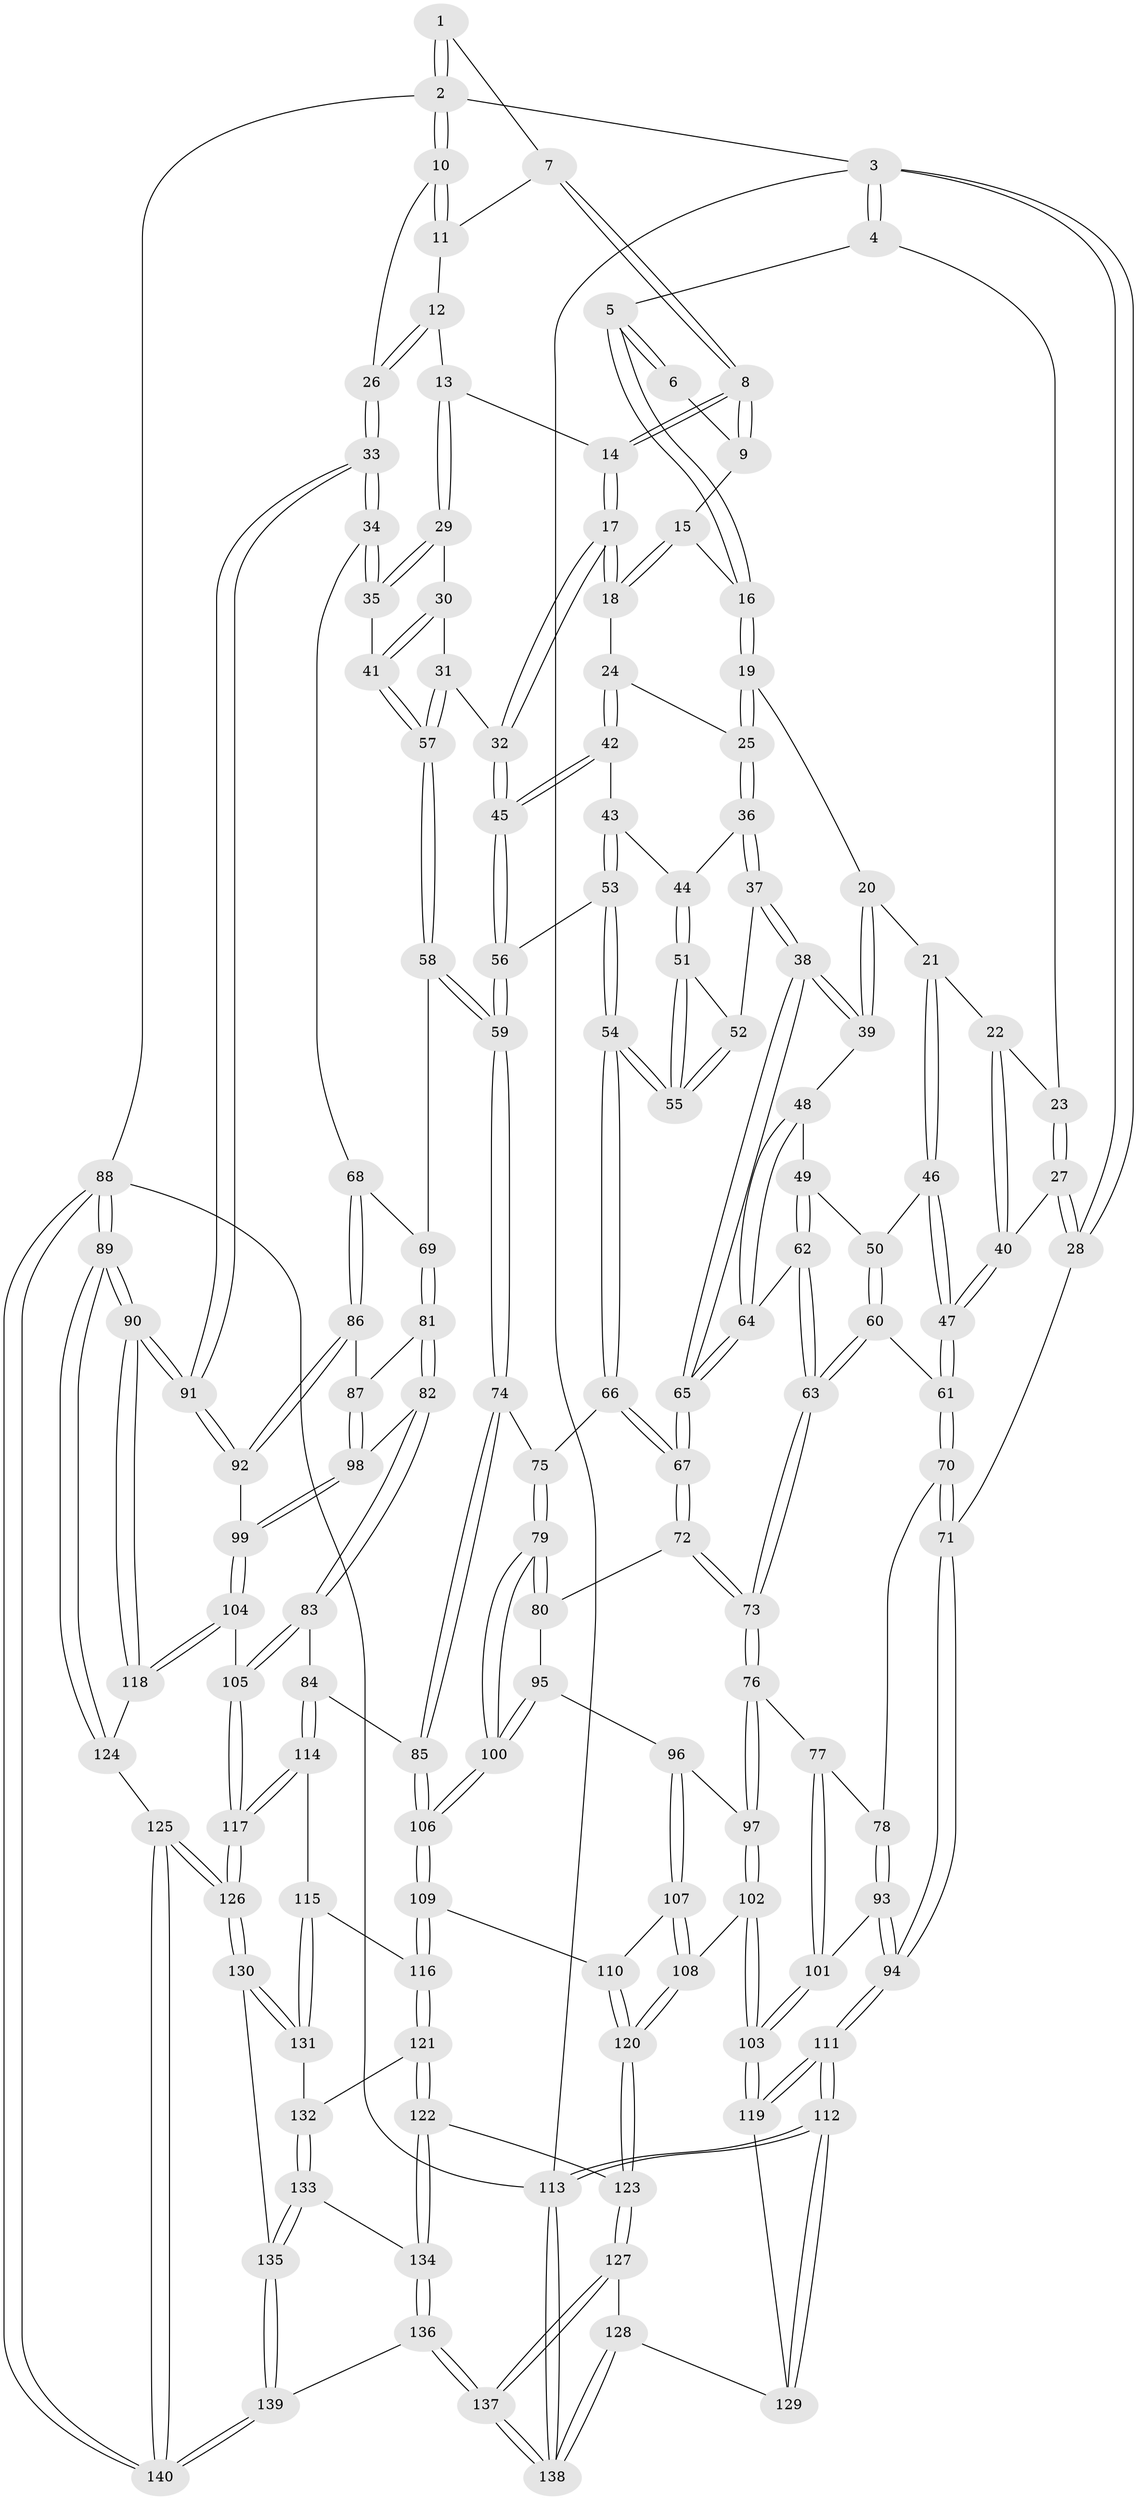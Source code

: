 // coarse degree distribution, {3: 0.11904761904761904, 5: 0.4880952380952381, 7: 0.03571428571428571, 4: 0.17857142857142858, 2: 0.03571428571428571, 6: 0.14285714285714285}
// Generated by graph-tools (version 1.1) at 2025/04/03/04/25 22:04:32]
// undirected, 140 vertices, 347 edges
graph export_dot {
graph [start="1"]
  node [color=gray90,style=filled];
  1 [pos="+0.8660407612006149+0"];
  2 [pos="+1+0"];
  3 [pos="+0+0"];
  4 [pos="+0+0"];
  5 [pos="+0.45370692496892545+0"];
  6 [pos="+0.617657241776329+0"];
  7 [pos="+0.8580277789805228+0"];
  8 [pos="+0.8147913743253319+0.07597437799643925"];
  9 [pos="+0.7346962881012902+0.06092842902247642"];
  10 [pos="+1+0.08032209311274709"];
  11 [pos="+0.9406584818418046+0.040286834043855246"];
  12 [pos="+0.8906257243618314+0.11821869870851062"];
  13 [pos="+0.8652808566134734+0.12402216064774454"];
  14 [pos="+0.8149720642737555+0.07641628545366662"];
  15 [pos="+0.7020203894396737+0.07151984155233822"];
  16 [pos="+0.4741018056226042+0"];
  17 [pos="+0.704070524543717+0.19396359991652087"];
  18 [pos="+0.659715083317916+0.17051578001644324"];
  19 [pos="+0.47381537927718853+0"];
  20 [pos="+0.40279148547995464+0.11048520925995424"];
  21 [pos="+0.22301985335350114+0.16078223821949886"];
  22 [pos="+0.16917221315624245+0.11178231162478708"];
  23 [pos="+0.13578146066122104+0.06425705421759556"];
  24 [pos="+0.6325884588195348+0.16905599849593772"];
  25 [pos="+0.5746721289296168+0.13642381561743971"];
  26 [pos="+1+0.17080732570558765"];
  27 [pos="+0.017113499786963818+0.272958096825403"];
  28 [pos="+0+0.36513171411055767"];
  29 [pos="+0.8635351987890246+0.15121286213871357"];
  30 [pos="+0.8109700532059831+0.20630625085266943"];
  31 [pos="+0.7264357354192441+0.22130107595788337"];
  32 [pos="+0.7168084542055511+0.2150509545500749"];
  33 [pos="+1+0.3063767637312947"];
  34 [pos="+1+0.31592498501802274"];
  35 [pos="+0.9237022041356805+0.26297622252379327"];
  36 [pos="+0.530852416902785+0.21597043250995335"];
  37 [pos="+0.440509188618071+0.259918025746386"];
  38 [pos="+0.43436561144669017+0.2595279766457697"];
  39 [pos="+0.40724861758208064+0.2313162576164797"];
  40 [pos="+0.10870598635820185+0.27194886462624074"];
  41 [pos="+0.8395669540842905+0.30485989646355016"];
  42 [pos="+0.6114439003389458+0.24477689662412028"];
  43 [pos="+0.595864708028589+0.2550173260246978"];
  44 [pos="+0.5575923413316219+0.2547923637170805"];
  45 [pos="+0.6547621364109092+0.30294548717754344"];
  46 [pos="+0.23665915676168978+0.21882903652102578"];
  47 [pos="+0.18258827393467417+0.30856468544793514"];
  48 [pos="+0.3738428163656504+0.24256117428680046"];
  49 [pos="+0.305860950188286+0.25343336856464566"];
  50 [pos="+0.301842340409878+0.25205975903041516"];
  51 [pos="+0.5517720834995045+0.274059737107409"];
  52 [pos="+0.46370589801737666+0.2744055582068582"];
  53 [pos="+0.5774949117699558+0.3720993018040559"];
  54 [pos="+0.5731760203848383+0.3736061423148782"];
  55 [pos="+0.5661595311627045+0.3631251115235535"];
  56 [pos="+0.6489605933357894+0.36073147915424486"];
  57 [pos="+0.7919044501543211+0.35816512315566146"];
  58 [pos="+0.7818763153758059+0.39743620304090593"];
  59 [pos="+0.7590651642280597+0.4098166355630388"];
  60 [pos="+0.22624797922690065+0.3827685141948328"];
  61 [pos="+0.19467286883310855+0.37255040444509135"];
  62 [pos="+0.309302824322742+0.3475488738316287"];
  63 [pos="+0.24222042320583026+0.3896736936705621"];
  64 [pos="+0.3336330038833097+0.3490921240520308"];
  65 [pos="+0.4116498048399929+0.37798169204427134"];
  66 [pos="+0.546829430911802+0.41033167767611234"];
  67 [pos="+0.42433252562198637+0.4145850788886021"];
  68 [pos="+0.9432409548449876+0.4055832827319095"];
  69 [pos="+0.8699182237484809+0.4334917842777086"];
  70 [pos="+0.10908486933607044+0.4359272245140026"];
  71 [pos="+0+0.431106518003267"];
  72 [pos="+0.39830643418916745+0.45798027987840423"];
  73 [pos="+0.31579053672361634+0.5020286978907397"];
  74 [pos="+0.7097725344746955+0.5412416622323489"];
  75 [pos="+0.5482370487142156+0.41570877377705856"];
  76 [pos="+0.30461425182141705+0.5315424741655199"];
  77 [pos="+0.21808344999824725+0.5613288166721899"];
  78 [pos="+0.1336685093125238+0.4745766634503426"];
  79 [pos="+0.5391354953898525+0.592812610008423"];
  80 [pos="+0.4253806123123979+0.48825528507850086"];
  81 [pos="+0.8902945346908587+0.4994682628173263"];
  82 [pos="+0.804008744826365+0.585100778751735"];
  83 [pos="+0.750964246037277+0.6021691755206026"];
  84 [pos="+0.712498998192105+0.5836926833179168"];
  85 [pos="+0.7052904030386861+0.5772224689620853"];
  86 [pos="+0.9703001109833329+0.5272511704451598"];
  87 [pos="+0.9210968592030683+0.5316596263553839"];
  88 [pos="+1+1"];
  89 [pos="+1+0.9744988700830934"];
  90 [pos="+1+0.761209445791837"];
  91 [pos="+1+0.518442784781752"];
  92 [pos="+1+0.5350733134068745"];
  93 [pos="+0.08844017513400419+0.6401702889472913"];
  94 [pos="+0+0.5742431404290133"];
  95 [pos="+0.42041113351024445+0.5870312761487524"];
  96 [pos="+0.34714530517777975+0.5923755223387387"];
  97 [pos="+0.33271323972486366+0.5801895723218414"];
  98 [pos="+0.9111261194078111+0.5987979020715327"];
  99 [pos="+0.9303799427594047+0.6387171322981949"];
  100 [pos="+0.5411650737227117+0.598679737018351"];
  101 [pos="+0.14995745637614585+0.6664884970556526"];
  102 [pos="+0.24996312104855464+0.725368722128677"];
  103 [pos="+0.17591913737132017+0.7253500106256093"];
  104 [pos="+0.9127622535301086+0.7147193955105813"];
  105 [pos="+0.8375747664441945+0.7246199230082994"];
  106 [pos="+0.5566736210343463+0.6197342845155728"];
  107 [pos="+0.36057467178706243+0.6243200306317451"];
  108 [pos="+0.3332723660420284+0.7551562265507537"];
  109 [pos="+0.5307435330312614+0.696131438424574"];
  110 [pos="+0.4799558916485441+0.704755400130215"];
  111 [pos="+0+0.797881637737279"];
  112 [pos="+0+1"];
  113 [pos="+0+1"];
  114 [pos="+0.6904082259713712+0.7784158927930255"];
  115 [pos="+0.6635913624903709+0.7860535564687623"];
  116 [pos="+0.5587299801476194+0.7577611097086198"];
  117 [pos="+0.787426205871834+0.7991176283246421"];
  118 [pos="+0.973518453622869+0.7574768102662368"];
  119 [pos="+0.15133390411465067+0.7906822659678627"];
  120 [pos="+0.3563403199510174+0.7756426763628221"];
  121 [pos="+0.553376388123738+0.7744949109170777"];
  122 [pos="+0.473301939926305+0.8691285832796939"];
  123 [pos="+0.3621674638514269+0.8624880497450657"];
  124 [pos="+0.9119715464709354+0.9119221414450321"];
  125 [pos="+0.839985388786089+0.9539160255998457"];
  126 [pos="+0.8160592069000622+0.9286367329099295"];
  127 [pos="+0.31985241450532376+0.9245272016494774"];
  128 [pos="+0.1991112659209824+0.8888428264818717"];
  129 [pos="+0.16297979082446257+0.8539173193294115"];
  130 [pos="+0.6854947362157927+0.9236763827807241"];
  131 [pos="+0.6625147320195707+0.8878725046783995"];
  132 [pos="+0.5872262865004009+0.8809379564285247"];
  133 [pos="+0.5717836067778778+0.9139970560042765"];
  134 [pos="+0.5120964278070402+0.940139853527713"];
  135 [pos="+0.6403126229675694+0.9707468014696207"];
  136 [pos="+0.46681567253308276+1"];
  137 [pos="+0.3896078748142136+1"];
  138 [pos="+0+1"];
  139 [pos="+0.5699827753552488+1"];
  140 [pos="+0.8537432480115223+1"];
  1 -- 2;
  1 -- 2;
  1 -- 7;
  2 -- 3;
  2 -- 10;
  2 -- 10;
  2 -- 88;
  3 -- 4;
  3 -- 4;
  3 -- 28;
  3 -- 28;
  3 -- 113;
  4 -- 5;
  4 -- 23;
  5 -- 6;
  5 -- 6;
  5 -- 16;
  5 -- 16;
  6 -- 9;
  7 -- 8;
  7 -- 8;
  7 -- 11;
  8 -- 9;
  8 -- 9;
  8 -- 14;
  8 -- 14;
  9 -- 15;
  10 -- 11;
  10 -- 11;
  10 -- 26;
  11 -- 12;
  12 -- 13;
  12 -- 26;
  12 -- 26;
  13 -- 14;
  13 -- 29;
  13 -- 29;
  14 -- 17;
  14 -- 17;
  15 -- 16;
  15 -- 18;
  15 -- 18;
  16 -- 19;
  16 -- 19;
  17 -- 18;
  17 -- 18;
  17 -- 32;
  17 -- 32;
  18 -- 24;
  19 -- 20;
  19 -- 25;
  19 -- 25;
  20 -- 21;
  20 -- 39;
  20 -- 39;
  21 -- 22;
  21 -- 46;
  21 -- 46;
  22 -- 23;
  22 -- 40;
  22 -- 40;
  23 -- 27;
  23 -- 27;
  24 -- 25;
  24 -- 42;
  24 -- 42;
  25 -- 36;
  25 -- 36;
  26 -- 33;
  26 -- 33;
  27 -- 28;
  27 -- 28;
  27 -- 40;
  28 -- 71;
  29 -- 30;
  29 -- 35;
  29 -- 35;
  30 -- 31;
  30 -- 41;
  30 -- 41;
  31 -- 32;
  31 -- 57;
  31 -- 57;
  32 -- 45;
  32 -- 45;
  33 -- 34;
  33 -- 34;
  33 -- 91;
  33 -- 91;
  34 -- 35;
  34 -- 35;
  34 -- 68;
  35 -- 41;
  36 -- 37;
  36 -- 37;
  36 -- 44;
  37 -- 38;
  37 -- 38;
  37 -- 52;
  38 -- 39;
  38 -- 39;
  38 -- 65;
  38 -- 65;
  39 -- 48;
  40 -- 47;
  40 -- 47;
  41 -- 57;
  41 -- 57;
  42 -- 43;
  42 -- 45;
  42 -- 45;
  43 -- 44;
  43 -- 53;
  43 -- 53;
  44 -- 51;
  44 -- 51;
  45 -- 56;
  45 -- 56;
  46 -- 47;
  46 -- 47;
  46 -- 50;
  47 -- 61;
  47 -- 61;
  48 -- 49;
  48 -- 64;
  48 -- 64;
  49 -- 50;
  49 -- 62;
  49 -- 62;
  50 -- 60;
  50 -- 60;
  51 -- 52;
  51 -- 55;
  51 -- 55;
  52 -- 55;
  52 -- 55;
  53 -- 54;
  53 -- 54;
  53 -- 56;
  54 -- 55;
  54 -- 55;
  54 -- 66;
  54 -- 66;
  56 -- 59;
  56 -- 59;
  57 -- 58;
  57 -- 58;
  58 -- 59;
  58 -- 59;
  58 -- 69;
  59 -- 74;
  59 -- 74;
  60 -- 61;
  60 -- 63;
  60 -- 63;
  61 -- 70;
  61 -- 70;
  62 -- 63;
  62 -- 63;
  62 -- 64;
  63 -- 73;
  63 -- 73;
  64 -- 65;
  64 -- 65;
  65 -- 67;
  65 -- 67;
  66 -- 67;
  66 -- 67;
  66 -- 75;
  67 -- 72;
  67 -- 72;
  68 -- 69;
  68 -- 86;
  68 -- 86;
  69 -- 81;
  69 -- 81;
  70 -- 71;
  70 -- 71;
  70 -- 78;
  71 -- 94;
  71 -- 94;
  72 -- 73;
  72 -- 73;
  72 -- 80;
  73 -- 76;
  73 -- 76;
  74 -- 75;
  74 -- 85;
  74 -- 85;
  75 -- 79;
  75 -- 79;
  76 -- 77;
  76 -- 97;
  76 -- 97;
  77 -- 78;
  77 -- 101;
  77 -- 101;
  78 -- 93;
  78 -- 93;
  79 -- 80;
  79 -- 80;
  79 -- 100;
  79 -- 100;
  80 -- 95;
  81 -- 82;
  81 -- 82;
  81 -- 87;
  82 -- 83;
  82 -- 83;
  82 -- 98;
  83 -- 84;
  83 -- 105;
  83 -- 105;
  84 -- 85;
  84 -- 114;
  84 -- 114;
  85 -- 106;
  85 -- 106;
  86 -- 87;
  86 -- 92;
  86 -- 92;
  87 -- 98;
  87 -- 98;
  88 -- 89;
  88 -- 89;
  88 -- 140;
  88 -- 140;
  88 -- 113;
  89 -- 90;
  89 -- 90;
  89 -- 124;
  89 -- 124;
  90 -- 91;
  90 -- 91;
  90 -- 118;
  90 -- 118;
  91 -- 92;
  91 -- 92;
  92 -- 99;
  93 -- 94;
  93 -- 94;
  93 -- 101;
  94 -- 111;
  94 -- 111;
  95 -- 96;
  95 -- 100;
  95 -- 100;
  96 -- 97;
  96 -- 107;
  96 -- 107;
  97 -- 102;
  97 -- 102;
  98 -- 99;
  98 -- 99;
  99 -- 104;
  99 -- 104;
  100 -- 106;
  100 -- 106;
  101 -- 103;
  101 -- 103;
  102 -- 103;
  102 -- 103;
  102 -- 108;
  103 -- 119;
  103 -- 119;
  104 -- 105;
  104 -- 118;
  104 -- 118;
  105 -- 117;
  105 -- 117;
  106 -- 109;
  106 -- 109;
  107 -- 108;
  107 -- 108;
  107 -- 110;
  108 -- 120;
  108 -- 120;
  109 -- 110;
  109 -- 116;
  109 -- 116;
  110 -- 120;
  110 -- 120;
  111 -- 112;
  111 -- 112;
  111 -- 119;
  111 -- 119;
  112 -- 113;
  112 -- 113;
  112 -- 129;
  112 -- 129;
  113 -- 138;
  113 -- 138;
  114 -- 115;
  114 -- 117;
  114 -- 117;
  115 -- 116;
  115 -- 131;
  115 -- 131;
  116 -- 121;
  116 -- 121;
  117 -- 126;
  117 -- 126;
  118 -- 124;
  119 -- 129;
  120 -- 123;
  120 -- 123;
  121 -- 122;
  121 -- 122;
  121 -- 132;
  122 -- 123;
  122 -- 134;
  122 -- 134;
  123 -- 127;
  123 -- 127;
  124 -- 125;
  125 -- 126;
  125 -- 126;
  125 -- 140;
  125 -- 140;
  126 -- 130;
  126 -- 130;
  127 -- 128;
  127 -- 137;
  127 -- 137;
  128 -- 129;
  128 -- 138;
  128 -- 138;
  130 -- 131;
  130 -- 131;
  130 -- 135;
  131 -- 132;
  132 -- 133;
  132 -- 133;
  133 -- 134;
  133 -- 135;
  133 -- 135;
  134 -- 136;
  134 -- 136;
  135 -- 139;
  135 -- 139;
  136 -- 137;
  136 -- 137;
  136 -- 139;
  137 -- 138;
  137 -- 138;
  139 -- 140;
  139 -- 140;
}
